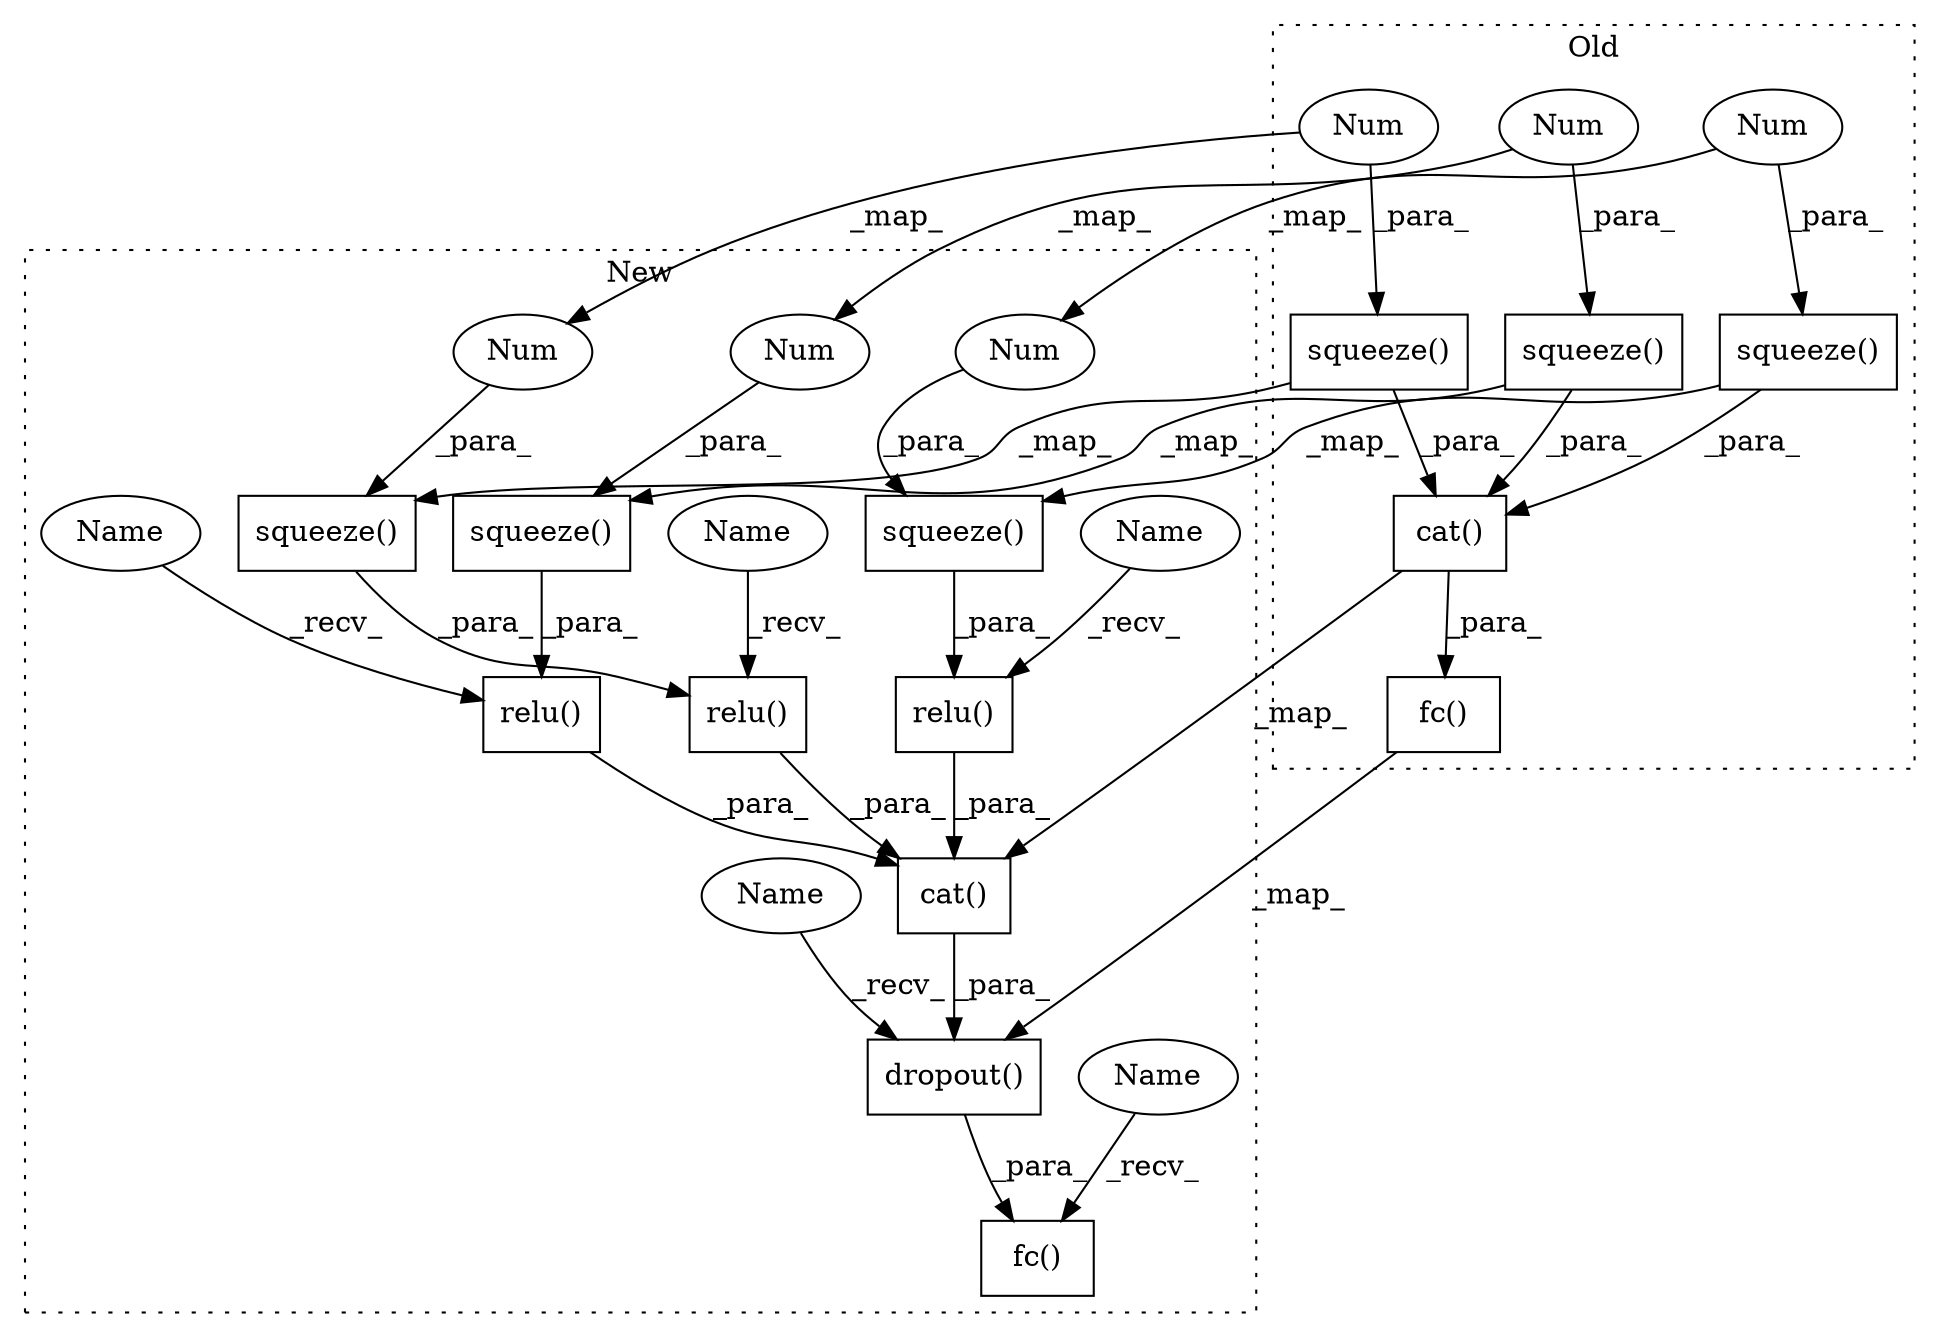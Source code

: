 digraph G {
subgraph cluster0 {
1 [label="fc()" a="75" s="4735,4791" l="8,1" shape="box"];
3 [label="cat()" a="75" s="4743,4790" l="10,1" shape="box"];
6 [label="squeeze()" a="75" s="4662,4716" l="52,1" shape="box"];
9 [label="squeeze()" a="75" s="4586,4640" l="52,1" shape="box"];
12 [label="squeeze()" a="75" s="4510,4564" l="52,1" shape="box"];
15 [label="Num" a="76" s="4714" l="2" shape="ellipse"];
17 [label="Num" a="76" s="4638" l="2" shape="ellipse"];
20 [label="Num" a="76" s="4562" l="2" shape="ellipse"];
label = "Old";
style="dotted";
}
subgraph cluster1 {
2 [label="dropout()" a="75" s="4981,5042" l="13,1" shape="box"];
4 [label="cat()" a="75" s="4994,5041" l="10,1" shape="box"];
5 [label="fc()" a="75" s="4973,5043" l="8,1" shape="box"];
7 [label="squeeze()" a="75" s="4899,4953" l="52,1" shape="box"];
8 [label="squeeze()" a="75" s="4812,4866" l="52,1" shape="box"];
10 [label="relu()" a="75" s="4715,4780" l="10,1" shape="box"];
11 [label="squeeze()" a="75" s="4725,4779" l="52,1" shape="box"];
13 [label="relu()" a="75" s="4802,4867" l="10,1" shape="box"];
14 [label="Num" a="76" s="4951" l="2" shape="ellipse"];
16 [label="relu()" a="75" s="4889,4954" l="10,1" shape="box"];
18 [label="Num" a="76" s="4864" l="2" shape="ellipse"];
19 [label="Num" a="76" s="4777" l="2" shape="ellipse"];
21 [label="Name" a="87" s="4802" l="4" shape="ellipse"];
22 [label="Name" a="87" s="4889" l="4" shape="ellipse"];
23 [label="Name" a="87" s="4981" l="4" shape="ellipse"];
24 [label="Name" a="87" s="4973" l="4" shape="ellipse"];
25 [label="Name" a="87" s="4715" l="4" shape="ellipse"];
label = "New";
style="dotted";
}
1 -> 2 [label="_map_"];
2 -> 5 [label="_para_"];
3 -> 4 [label="_map_"];
3 -> 1 [label="_para_"];
4 -> 2 [label="_para_"];
6 -> 7 [label="_map_"];
6 -> 3 [label="_para_"];
7 -> 16 [label="_para_"];
8 -> 13 [label="_para_"];
9 -> 8 [label="_map_"];
9 -> 3 [label="_para_"];
10 -> 4 [label="_para_"];
11 -> 10 [label="_para_"];
12 -> 11 [label="_map_"];
12 -> 3 [label="_para_"];
13 -> 4 [label="_para_"];
14 -> 7 [label="_para_"];
15 -> 6 [label="_para_"];
15 -> 14 [label="_map_"];
16 -> 4 [label="_para_"];
17 -> 9 [label="_para_"];
17 -> 18 [label="_map_"];
18 -> 8 [label="_para_"];
19 -> 11 [label="_para_"];
20 -> 19 [label="_map_"];
20 -> 12 [label="_para_"];
21 -> 13 [label="_recv_"];
22 -> 16 [label="_recv_"];
23 -> 2 [label="_recv_"];
24 -> 5 [label="_recv_"];
25 -> 10 [label="_recv_"];
}